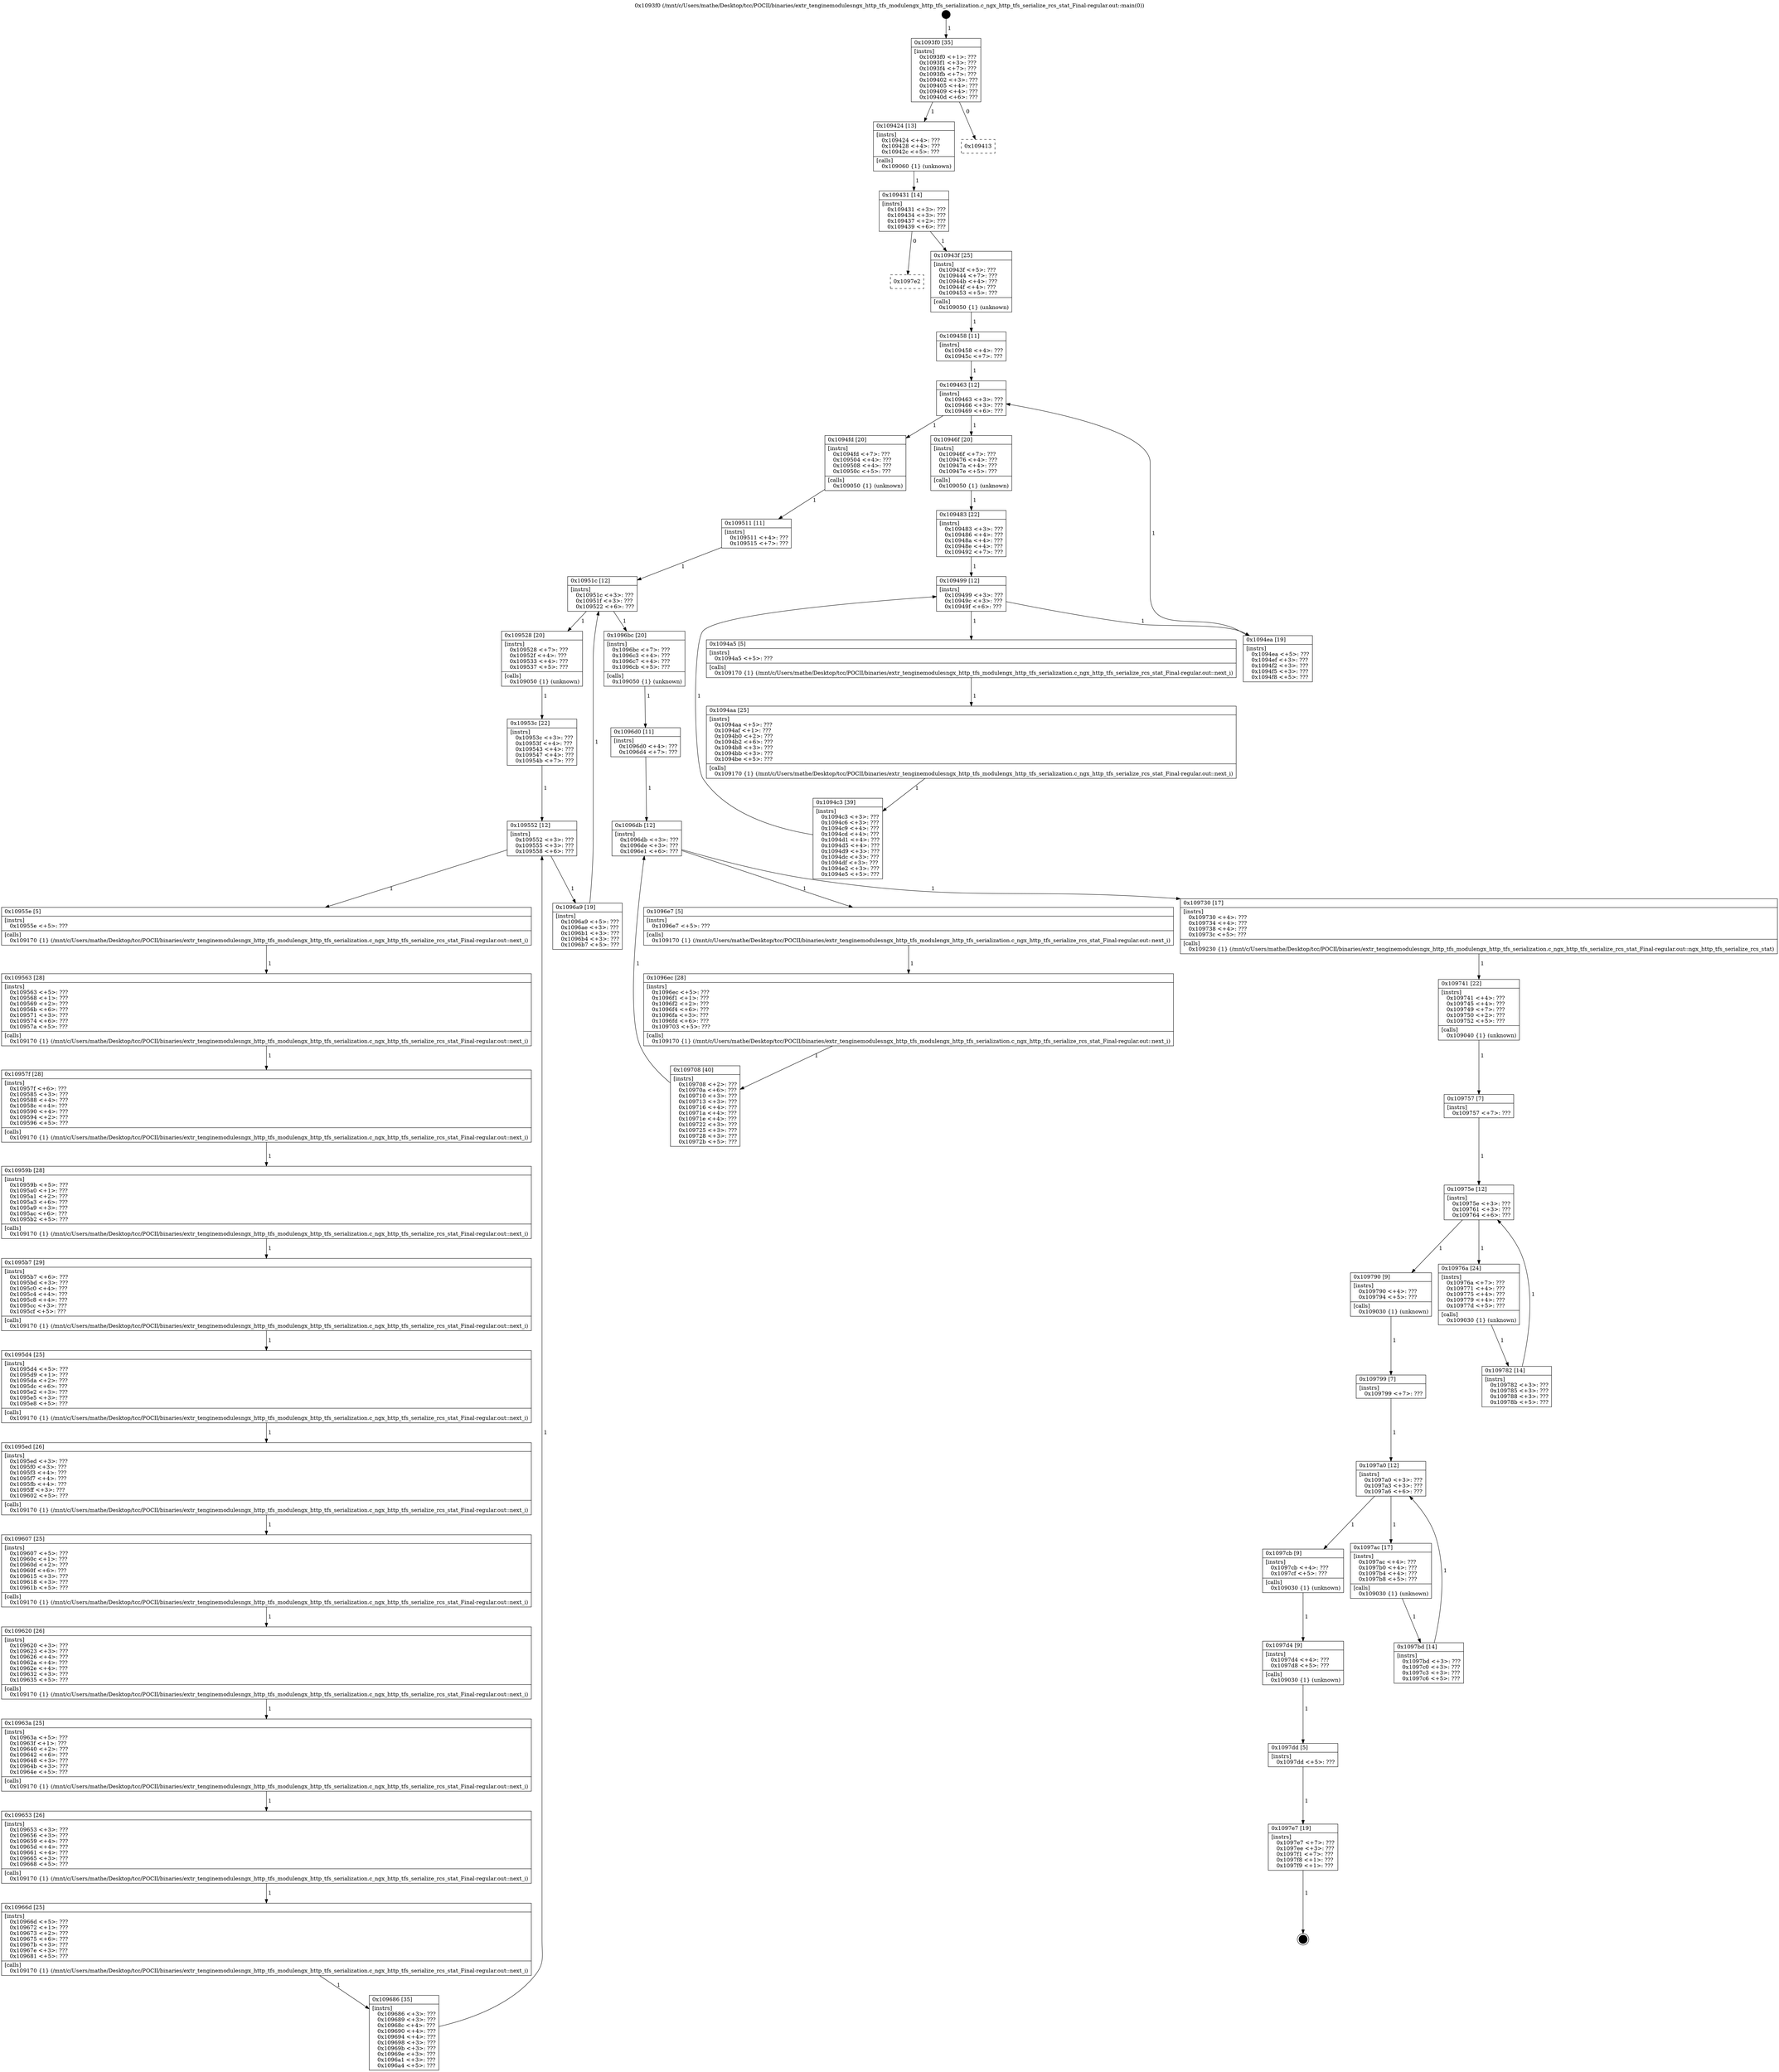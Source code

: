 digraph "0x1093f0" {
  label = "0x1093f0 (/mnt/c/Users/mathe/Desktop/tcc/POCII/binaries/extr_tenginemodulesngx_http_tfs_modulengx_http_tfs_serialization.c_ngx_http_tfs_serialize_rcs_stat_Final-regular.out::main(0))"
  labelloc = "t"
  node[shape=record]

  Entry [label="",width=0.3,height=0.3,shape=circle,fillcolor=black,style=filled]
  "0x1093f0" [label="{
     0x1093f0 [35]\l
     | [instrs]\l
     &nbsp;&nbsp;0x1093f0 \<+1\>: ???\l
     &nbsp;&nbsp;0x1093f1 \<+3\>: ???\l
     &nbsp;&nbsp;0x1093f4 \<+7\>: ???\l
     &nbsp;&nbsp;0x1093fb \<+7\>: ???\l
     &nbsp;&nbsp;0x109402 \<+3\>: ???\l
     &nbsp;&nbsp;0x109405 \<+4\>: ???\l
     &nbsp;&nbsp;0x109409 \<+4\>: ???\l
     &nbsp;&nbsp;0x10940d \<+6\>: ???\l
  }"]
  "0x109424" [label="{
     0x109424 [13]\l
     | [instrs]\l
     &nbsp;&nbsp;0x109424 \<+4\>: ???\l
     &nbsp;&nbsp;0x109428 \<+4\>: ???\l
     &nbsp;&nbsp;0x10942c \<+5\>: ???\l
     | [calls]\l
     &nbsp;&nbsp;0x109060 \{1\} (unknown)\l
  }"]
  "0x109413" [label="{
     0x109413\l
  }", style=dashed]
  "0x109431" [label="{
     0x109431 [14]\l
     | [instrs]\l
     &nbsp;&nbsp;0x109431 \<+3\>: ???\l
     &nbsp;&nbsp;0x109434 \<+3\>: ???\l
     &nbsp;&nbsp;0x109437 \<+2\>: ???\l
     &nbsp;&nbsp;0x109439 \<+6\>: ???\l
  }"]
  "0x1097e2" [label="{
     0x1097e2\l
  }", style=dashed]
  "0x10943f" [label="{
     0x10943f [25]\l
     | [instrs]\l
     &nbsp;&nbsp;0x10943f \<+5\>: ???\l
     &nbsp;&nbsp;0x109444 \<+7\>: ???\l
     &nbsp;&nbsp;0x10944b \<+4\>: ???\l
     &nbsp;&nbsp;0x10944f \<+4\>: ???\l
     &nbsp;&nbsp;0x109453 \<+5\>: ???\l
     | [calls]\l
     &nbsp;&nbsp;0x109050 \{1\} (unknown)\l
  }"]
  Exit [label="",width=0.3,height=0.3,shape=circle,fillcolor=black,style=filled,peripheries=2]
  "0x109463" [label="{
     0x109463 [12]\l
     | [instrs]\l
     &nbsp;&nbsp;0x109463 \<+3\>: ???\l
     &nbsp;&nbsp;0x109466 \<+3\>: ???\l
     &nbsp;&nbsp;0x109469 \<+6\>: ???\l
  }"]
  "0x1094fd" [label="{
     0x1094fd [20]\l
     | [instrs]\l
     &nbsp;&nbsp;0x1094fd \<+7\>: ???\l
     &nbsp;&nbsp;0x109504 \<+4\>: ???\l
     &nbsp;&nbsp;0x109508 \<+4\>: ???\l
     &nbsp;&nbsp;0x10950c \<+5\>: ???\l
     | [calls]\l
     &nbsp;&nbsp;0x109050 \{1\} (unknown)\l
  }"]
  "0x10946f" [label="{
     0x10946f [20]\l
     | [instrs]\l
     &nbsp;&nbsp;0x10946f \<+7\>: ???\l
     &nbsp;&nbsp;0x109476 \<+4\>: ???\l
     &nbsp;&nbsp;0x10947a \<+4\>: ???\l
     &nbsp;&nbsp;0x10947e \<+5\>: ???\l
     | [calls]\l
     &nbsp;&nbsp;0x109050 \{1\} (unknown)\l
  }"]
  "0x109499" [label="{
     0x109499 [12]\l
     | [instrs]\l
     &nbsp;&nbsp;0x109499 \<+3\>: ???\l
     &nbsp;&nbsp;0x10949c \<+3\>: ???\l
     &nbsp;&nbsp;0x10949f \<+6\>: ???\l
  }"]
  "0x1094ea" [label="{
     0x1094ea [19]\l
     | [instrs]\l
     &nbsp;&nbsp;0x1094ea \<+5\>: ???\l
     &nbsp;&nbsp;0x1094ef \<+3\>: ???\l
     &nbsp;&nbsp;0x1094f2 \<+3\>: ???\l
     &nbsp;&nbsp;0x1094f5 \<+3\>: ???\l
     &nbsp;&nbsp;0x1094f8 \<+5\>: ???\l
  }"]
  "0x1094a5" [label="{
     0x1094a5 [5]\l
     | [instrs]\l
     &nbsp;&nbsp;0x1094a5 \<+5\>: ???\l
     | [calls]\l
     &nbsp;&nbsp;0x109170 \{1\} (/mnt/c/Users/mathe/Desktop/tcc/POCII/binaries/extr_tenginemodulesngx_http_tfs_modulengx_http_tfs_serialization.c_ngx_http_tfs_serialize_rcs_stat_Final-regular.out::next_i)\l
  }"]
  "0x1094aa" [label="{
     0x1094aa [25]\l
     | [instrs]\l
     &nbsp;&nbsp;0x1094aa \<+5\>: ???\l
     &nbsp;&nbsp;0x1094af \<+1\>: ???\l
     &nbsp;&nbsp;0x1094b0 \<+2\>: ???\l
     &nbsp;&nbsp;0x1094b2 \<+6\>: ???\l
     &nbsp;&nbsp;0x1094b8 \<+3\>: ???\l
     &nbsp;&nbsp;0x1094bb \<+3\>: ???\l
     &nbsp;&nbsp;0x1094be \<+5\>: ???\l
     | [calls]\l
     &nbsp;&nbsp;0x109170 \{1\} (/mnt/c/Users/mathe/Desktop/tcc/POCII/binaries/extr_tenginemodulesngx_http_tfs_modulengx_http_tfs_serialization.c_ngx_http_tfs_serialize_rcs_stat_Final-regular.out::next_i)\l
  }"]
  "0x1094c3" [label="{
     0x1094c3 [39]\l
     | [instrs]\l
     &nbsp;&nbsp;0x1094c3 \<+3\>: ???\l
     &nbsp;&nbsp;0x1094c6 \<+3\>: ???\l
     &nbsp;&nbsp;0x1094c9 \<+4\>: ???\l
     &nbsp;&nbsp;0x1094cd \<+4\>: ???\l
     &nbsp;&nbsp;0x1094d1 \<+4\>: ???\l
     &nbsp;&nbsp;0x1094d5 \<+4\>: ???\l
     &nbsp;&nbsp;0x1094d9 \<+3\>: ???\l
     &nbsp;&nbsp;0x1094dc \<+3\>: ???\l
     &nbsp;&nbsp;0x1094df \<+3\>: ???\l
     &nbsp;&nbsp;0x1094e2 \<+3\>: ???\l
     &nbsp;&nbsp;0x1094e5 \<+5\>: ???\l
  }"]
  "0x109483" [label="{
     0x109483 [22]\l
     | [instrs]\l
     &nbsp;&nbsp;0x109483 \<+3\>: ???\l
     &nbsp;&nbsp;0x109486 \<+4\>: ???\l
     &nbsp;&nbsp;0x10948a \<+4\>: ???\l
     &nbsp;&nbsp;0x10948e \<+4\>: ???\l
     &nbsp;&nbsp;0x109492 \<+7\>: ???\l
  }"]
  "0x1097e7" [label="{
     0x1097e7 [19]\l
     | [instrs]\l
     &nbsp;&nbsp;0x1097e7 \<+7\>: ???\l
     &nbsp;&nbsp;0x1097ee \<+3\>: ???\l
     &nbsp;&nbsp;0x1097f1 \<+7\>: ???\l
     &nbsp;&nbsp;0x1097f8 \<+1\>: ???\l
     &nbsp;&nbsp;0x1097f9 \<+1\>: ???\l
  }"]
  "0x109458" [label="{
     0x109458 [11]\l
     | [instrs]\l
     &nbsp;&nbsp;0x109458 \<+4\>: ???\l
     &nbsp;&nbsp;0x10945c \<+7\>: ???\l
  }"]
  "0x10951c" [label="{
     0x10951c [12]\l
     | [instrs]\l
     &nbsp;&nbsp;0x10951c \<+3\>: ???\l
     &nbsp;&nbsp;0x10951f \<+3\>: ???\l
     &nbsp;&nbsp;0x109522 \<+6\>: ???\l
  }"]
  "0x1096bc" [label="{
     0x1096bc [20]\l
     | [instrs]\l
     &nbsp;&nbsp;0x1096bc \<+7\>: ???\l
     &nbsp;&nbsp;0x1096c3 \<+4\>: ???\l
     &nbsp;&nbsp;0x1096c7 \<+4\>: ???\l
     &nbsp;&nbsp;0x1096cb \<+5\>: ???\l
     | [calls]\l
     &nbsp;&nbsp;0x109050 \{1\} (unknown)\l
  }"]
  "0x109528" [label="{
     0x109528 [20]\l
     | [instrs]\l
     &nbsp;&nbsp;0x109528 \<+7\>: ???\l
     &nbsp;&nbsp;0x10952f \<+4\>: ???\l
     &nbsp;&nbsp;0x109533 \<+4\>: ???\l
     &nbsp;&nbsp;0x109537 \<+5\>: ???\l
     | [calls]\l
     &nbsp;&nbsp;0x109050 \{1\} (unknown)\l
  }"]
  "0x109552" [label="{
     0x109552 [12]\l
     | [instrs]\l
     &nbsp;&nbsp;0x109552 \<+3\>: ???\l
     &nbsp;&nbsp;0x109555 \<+3\>: ???\l
     &nbsp;&nbsp;0x109558 \<+6\>: ???\l
  }"]
  "0x1096a9" [label="{
     0x1096a9 [19]\l
     | [instrs]\l
     &nbsp;&nbsp;0x1096a9 \<+5\>: ???\l
     &nbsp;&nbsp;0x1096ae \<+3\>: ???\l
     &nbsp;&nbsp;0x1096b1 \<+3\>: ???\l
     &nbsp;&nbsp;0x1096b4 \<+3\>: ???\l
     &nbsp;&nbsp;0x1096b7 \<+5\>: ???\l
  }"]
  "0x10955e" [label="{
     0x10955e [5]\l
     | [instrs]\l
     &nbsp;&nbsp;0x10955e \<+5\>: ???\l
     | [calls]\l
     &nbsp;&nbsp;0x109170 \{1\} (/mnt/c/Users/mathe/Desktop/tcc/POCII/binaries/extr_tenginemodulesngx_http_tfs_modulengx_http_tfs_serialization.c_ngx_http_tfs_serialize_rcs_stat_Final-regular.out::next_i)\l
  }"]
  "0x109563" [label="{
     0x109563 [28]\l
     | [instrs]\l
     &nbsp;&nbsp;0x109563 \<+5\>: ???\l
     &nbsp;&nbsp;0x109568 \<+1\>: ???\l
     &nbsp;&nbsp;0x109569 \<+2\>: ???\l
     &nbsp;&nbsp;0x10956b \<+6\>: ???\l
     &nbsp;&nbsp;0x109571 \<+3\>: ???\l
     &nbsp;&nbsp;0x109574 \<+6\>: ???\l
     &nbsp;&nbsp;0x10957a \<+5\>: ???\l
     | [calls]\l
     &nbsp;&nbsp;0x109170 \{1\} (/mnt/c/Users/mathe/Desktop/tcc/POCII/binaries/extr_tenginemodulesngx_http_tfs_modulengx_http_tfs_serialization.c_ngx_http_tfs_serialize_rcs_stat_Final-regular.out::next_i)\l
  }"]
  "0x10957f" [label="{
     0x10957f [28]\l
     | [instrs]\l
     &nbsp;&nbsp;0x10957f \<+6\>: ???\l
     &nbsp;&nbsp;0x109585 \<+3\>: ???\l
     &nbsp;&nbsp;0x109588 \<+4\>: ???\l
     &nbsp;&nbsp;0x10958c \<+4\>: ???\l
     &nbsp;&nbsp;0x109590 \<+4\>: ???\l
     &nbsp;&nbsp;0x109594 \<+2\>: ???\l
     &nbsp;&nbsp;0x109596 \<+5\>: ???\l
     | [calls]\l
     &nbsp;&nbsp;0x109170 \{1\} (/mnt/c/Users/mathe/Desktop/tcc/POCII/binaries/extr_tenginemodulesngx_http_tfs_modulengx_http_tfs_serialization.c_ngx_http_tfs_serialize_rcs_stat_Final-regular.out::next_i)\l
  }"]
  "0x10959b" [label="{
     0x10959b [28]\l
     | [instrs]\l
     &nbsp;&nbsp;0x10959b \<+5\>: ???\l
     &nbsp;&nbsp;0x1095a0 \<+1\>: ???\l
     &nbsp;&nbsp;0x1095a1 \<+2\>: ???\l
     &nbsp;&nbsp;0x1095a3 \<+6\>: ???\l
     &nbsp;&nbsp;0x1095a9 \<+3\>: ???\l
     &nbsp;&nbsp;0x1095ac \<+6\>: ???\l
     &nbsp;&nbsp;0x1095b2 \<+5\>: ???\l
     | [calls]\l
     &nbsp;&nbsp;0x109170 \{1\} (/mnt/c/Users/mathe/Desktop/tcc/POCII/binaries/extr_tenginemodulesngx_http_tfs_modulengx_http_tfs_serialization.c_ngx_http_tfs_serialize_rcs_stat_Final-regular.out::next_i)\l
  }"]
  "0x1095b7" [label="{
     0x1095b7 [29]\l
     | [instrs]\l
     &nbsp;&nbsp;0x1095b7 \<+6\>: ???\l
     &nbsp;&nbsp;0x1095bd \<+3\>: ???\l
     &nbsp;&nbsp;0x1095c0 \<+4\>: ???\l
     &nbsp;&nbsp;0x1095c4 \<+4\>: ???\l
     &nbsp;&nbsp;0x1095c8 \<+4\>: ???\l
     &nbsp;&nbsp;0x1095cc \<+3\>: ???\l
     &nbsp;&nbsp;0x1095cf \<+5\>: ???\l
     | [calls]\l
     &nbsp;&nbsp;0x109170 \{1\} (/mnt/c/Users/mathe/Desktop/tcc/POCII/binaries/extr_tenginemodulesngx_http_tfs_modulengx_http_tfs_serialization.c_ngx_http_tfs_serialize_rcs_stat_Final-regular.out::next_i)\l
  }"]
  "0x1095d4" [label="{
     0x1095d4 [25]\l
     | [instrs]\l
     &nbsp;&nbsp;0x1095d4 \<+5\>: ???\l
     &nbsp;&nbsp;0x1095d9 \<+1\>: ???\l
     &nbsp;&nbsp;0x1095da \<+2\>: ???\l
     &nbsp;&nbsp;0x1095dc \<+6\>: ???\l
     &nbsp;&nbsp;0x1095e2 \<+3\>: ???\l
     &nbsp;&nbsp;0x1095e5 \<+3\>: ???\l
     &nbsp;&nbsp;0x1095e8 \<+5\>: ???\l
     | [calls]\l
     &nbsp;&nbsp;0x109170 \{1\} (/mnt/c/Users/mathe/Desktop/tcc/POCII/binaries/extr_tenginemodulesngx_http_tfs_modulengx_http_tfs_serialization.c_ngx_http_tfs_serialize_rcs_stat_Final-regular.out::next_i)\l
  }"]
  "0x1095ed" [label="{
     0x1095ed [26]\l
     | [instrs]\l
     &nbsp;&nbsp;0x1095ed \<+3\>: ???\l
     &nbsp;&nbsp;0x1095f0 \<+3\>: ???\l
     &nbsp;&nbsp;0x1095f3 \<+4\>: ???\l
     &nbsp;&nbsp;0x1095f7 \<+4\>: ???\l
     &nbsp;&nbsp;0x1095fb \<+4\>: ???\l
     &nbsp;&nbsp;0x1095ff \<+3\>: ???\l
     &nbsp;&nbsp;0x109602 \<+5\>: ???\l
     | [calls]\l
     &nbsp;&nbsp;0x109170 \{1\} (/mnt/c/Users/mathe/Desktop/tcc/POCII/binaries/extr_tenginemodulesngx_http_tfs_modulengx_http_tfs_serialization.c_ngx_http_tfs_serialize_rcs_stat_Final-regular.out::next_i)\l
  }"]
  "0x109607" [label="{
     0x109607 [25]\l
     | [instrs]\l
     &nbsp;&nbsp;0x109607 \<+5\>: ???\l
     &nbsp;&nbsp;0x10960c \<+1\>: ???\l
     &nbsp;&nbsp;0x10960d \<+2\>: ???\l
     &nbsp;&nbsp;0x10960f \<+6\>: ???\l
     &nbsp;&nbsp;0x109615 \<+3\>: ???\l
     &nbsp;&nbsp;0x109618 \<+3\>: ???\l
     &nbsp;&nbsp;0x10961b \<+5\>: ???\l
     | [calls]\l
     &nbsp;&nbsp;0x109170 \{1\} (/mnt/c/Users/mathe/Desktop/tcc/POCII/binaries/extr_tenginemodulesngx_http_tfs_modulengx_http_tfs_serialization.c_ngx_http_tfs_serialize_rcs_stat_Final-regular.out::next_i)\l
  }"]
  "0x109620" [label="{
     0x109620 [26]\l
     | [instrs]\l
     &nbsp;&nbsp;0x109620 \<+3\>: ???\l
     &nbsp;&nbsp;0x109623 \<+3\>: ???\l
     &nbsp;&nbsp;0x109626 \<+4\>: ???\l
     &nbsp;&nbsp;0x10962a \<+4\>: ???\l
     &nbsp;&nbsp;0x10962e \<+4\>: ???\l
     &nbsp;&nbsp;0x109632 \<+3\>: ???\l
     &nbsp;&nbsp;0x109635 \<+5\>: ???\l
     | [calls]\l
     &nbsp;&nbsp;0x109170 \{1\} (/mnt/c/Users/mathe/Desktop/tcc/POCII/binaries/extr_tenginemodulesngx_http_tfs_modulengx_http_tfs_serialization.c_ngx_http_tfs_serialize_rcs_stat_Final-regular.out::next_i)\l
  }"]
  "0x10963a" [label="{
     0x10963a [25]\l
     | [instrs]\l
     &nbsp;&nbsp;0x10963a \<+5\>: ???\l
     &nbsp;&nbsp;0x10963f \<+1\>: ???\l
     &nbsp;&nbsp;0x109640 \<+2\>: ???\l
     &nbsp;&nbsp;0x109642 \<+6\>: ???\l
     &nbsp;&nbsp;0x109648 \<+3\>: ???\l
     &nbsp;&nbsp;0x10964b \<+3\>: ???\l
     &nbsp;&nbsp;0x10964e \<+5\>: ???\l
     | [calls]\l
     &nbsp;&nbsp;0x109170 \{1\} (/mnt/c/Users/mathe/Desktop/tcc/POCII/binaries/extr_tenginemodulesngx_http_tfs_modulengx_http_tfs_serialization.c_ngx_http_tfs_serialize_rcs_stat_Final-regular.out::next_i)\l
  }"]
  "0x109653" [label="{
     0x109653 [26]\l
     | [instrs]\l
     &nbsp;&nbsp;0x109653 \<+3\>: ???\l
     &nbsp;&nbsp;0x109656 \<+3\>: ???\l
     &nbsp;&nbsp;0x109659 \<+4\>: ???\l
     &nbsp;&nbsp;0x10965d \<+4\>: ???\l
     &nbsp;&nbsp;0x109661 \<+4\>: ???\l
     &nbsp;&nbsp;0x109665 \<+3\>: ???\l
     &nbsp;&nbsp;0x109668 \<+5\>: ???\l
     | [calls]\l
     &nbsp;&nbsp;0x109170 \{1\} (/mnt/c/Users/mathe/Desktop/tcc/POCII/binaries/extr_tenginemodulesngx_http_tfs_modulengx_http_tfs_serialization.c_ngx_http_tfs_serialize_rcs_stat_Final-regular.out::next_i)\l
  }"]
  "0x10966d" [label="{
     0x10966d [25]\l
     | [instrs]\l
     &nbsp;&nbsp;0x10966d \<+5\>: ???\l
     &nbsp;&nbsp;0x109672 \<+1\>: ???\l
     &nbsp;&nbsp;0x109673 \<+2\>: ???\l
     &nbsp;&nbsp;0x109675 \<+6\>: ???\l
     &nbsp;&nbsp;0x10967b \<+3\>: ???\l
     &nbsp;&nbsp;0x10967e \<+3\>: ???\l
     &nbsp;&nbsp;0x109681 \<+5\>: ???\l
     | [calls]\l
     &nbsp;&nbsp;0x109170 \{1\} (/mnt/c/Users/mathe/Desktop/tcc/POCII/binaries/extr_tenginemodulesngx_http_tfs_modulengx_http_tfs_serialization.c_ngx_http_tfs_serialize_rcs_stat_Final-regular.out::next_i)\l
  }"]
  "0x109686" [label="{
     0x109686 [35]\l
     | [instrs]\l
     &nbsp;&nbsp;0x109686 \<+3\>: ???\l
     &nbsp;&nbsp;0x109689 \<+3\>: ???\l
     &nbsp;&nbsp;0x10968c \<+4\>: ???\l
     &nbsp;&nbsp;0x109690 \<+4\>: ???\l
     &nbsp;&nbsp;0x109694 \<+4\>: ???\l
     &nbsp;&nbsp;0x109698 \<+3\>: ???\l
     &nbsp;&nbsp;0x10969b \<+3\>: ???\l
     &nbsp;&nbsp;0x10969e \<+3\>: ???\l
     &nbsp;&nbsp;0x1096a1 \<+3\>: ???\l
     &nbsp;&nbsp;0x1096a4 \<+5\>: ???\l
  }"]
  "0x10953c" [label="{
     0x10953c [22]\l
     | [instrs]\l
     &nbsp;&nbsp;0x10953c \<+3\>: ???\l
     &nbsp;&nbsp;0x10953f \<+4\>: ???\l
     &nbsp;&nbsp;0x109543 \<+4\>: ???\l
     &nbsp;&nbsp;0x109547 \<+4\>: ???\l
     &nbsp;&nbsp;0x10954b \<+7\>: ???\l
  }"]
  "0x1097dd" [label="{
     0x1097dd [5]\l
     | [instrs]\l
     &nbsp;&nbsp;0x1097dd \<+5\>: ???\l
  }"]
  "0x109511" [label="{
     0x109511 [11]\l
     | [instrs]\l
     &nbsp;&nbsp;0x109511 \<+4\>: ???\l
     &nbsp;&nbsp;0x109515 \<+7\>: ???\l
  }"]
  "0x1096db" [label="{
     0x1096db [12]\l
     | [instrs]\l
     &nbsp;&nbsp;0x1096db \<+3\>: ???\l
     &nbsp;&nbsp;0x1096de \<+3\>: ???\l
     &nbsp;&nbsp;0x1096e1 \<+6\>: ???\l
  }"]
  "0x109730" [label="{
     0x109730 [17]\l
     | [instrs]\l
     &nbsp;&nbsp;0x109730 \<+4\>: ???\l
     &nbsp;&nbsp;0x109734 \<+4\>: ???\l
     &nbsp;&nbsp;0x109738 \<+4\>: ???\l
     &nbsp;&nbsp;0x10973c \<+5\>: ???\l
     | [calls]\l
     &nbsp;&nbsp;0x109230 \{1\} (/mnt/c/Users/mathe/Desktop/tcc/POCII/binaries/extr_tenginemodulesngx_http_tfs_modulengx_http_tfs_serialization.c_ngx_http_tfs_serialize_rcs_stat_Final-regular.out::ngx_http_tfs_serialize_rcs_stat)\l
  }"]
  "0x1096e7" [label="{
     0x1096e7 [5]\l
     | [instrs]\l
     &nbsp;&nbsp;0x1096e7 \<+5\>: ???\l
     | [calls]\l
     &nbsp;&nbsp;0x109170 \{1\} (/mnt/c/Users/mathe/Desktop/tcc/POCII/binaries/extr_tenginemodulesngx_http_tfs_modulengx_http_tfs_serialization.c_ngx_http_tfs_serialize_rcs_stat_Final-regular.out::next_i)\l
  }"]
  "0x1096ec" [label="{
     0x1096ec [28]\l
     | [instrs]\l
     &nbsp;&nbsp;0x1096ec \<+5\>: ???\l
     &nbsp;&nbsp;0x1096f1 \<+1\>: ???\l
     &nbsp;&nbsp;0x1096f2 \<+2\>: ???\l
     &nbsp;&nbsp;0x1096f4 \<+6\>: ???\l
     &nbsp;&nbsp;0x1096fa \<+3\>: ???\l
     &nbsp;&nbsp;0x1096fd \<+6\>: ???\l
     &nbsp;&nbsp;0x109703 \<+5\>: ???\l
     | [calls]\l
     &nbsp;&nbsp;0x109170 \{1\} (/mnt/c/Users/mathe/Desktop/tcc/POCII/binaries/extr_tenginemodulesngx_http_tfs_modulengx_http_tfs_serialization.c_ngx_http_tfs_serialize_rcs_stat_Final-regular.out::next_i)\l
  }"]
  "0x109708" [label="{
     0x109708 [40]\l
     | [instrs]\l
     &nbsp;&nbsp;0x109708 \<+2\>: ???\l
     &nbsp;&nbsp;0x10970a \<+6\>: ???\l
     &nbsp;&nbsp;0x109710 \<+3\>: ???\l
     &nbsp;&nbsp;0x109713 \<+3\>: ???\l
     &nbsp;&nbsp;0x109716 \<+4\>: ???\l
     &nbsp;&nbsp;0x10971a \<+4\>: ???\l
     &nbsp;&nbsp;0x10971e \<+4\>: ???\l
     &nbsp;&nbsp;0x109722 \<+3\>: ???\l
     &nbsp;&nbsp;0x109725 \<+3\>: ???\l
     &nbsp;&nbsp;0x109728 \<+3\>: ???\l
     &nbsp;&nbsp;0x10972b \<+5\>: ???\l
  }"]
  "0x1096d0" [label="{
     0x1096d0 [11]\l
     | [instrs]\l
     &nbsp;&nbsp;0x1096d0 \<+4\>: ???\l
     &nbsp;&nbsp;0x1096d4 \<+7\>: ???\l
  }"]
  "0x109741" [label="{
     0x109741 [22]\l
     | [instrs]\l
     &nbsp;&nbsp;0x109741 \<+4\>: ???\l
     &nbsp;&nbsp;0x109745 \<+4\>: ???\l
     &nbsp;&nbsp;0x109749 \<+7\>: ???\l
     &nbsp;&nbsp;0x109750 \<+2\>: ???\l
     &nbsp;&nbsp;0x109752 \<+5\>: ???\l
     | [calls]\l
     &nbsp;&nbsp;0x109040 \{1\} (unknown)\l
  }"]
  "0x10975e" [label="{
     0x10975e [12]\l
     | [instrs]\l
     &nbsp;&nbsp;0x10975e \<+3\>: ???\l
     &nbsp;&nbsp;0x109761 \<+3\>: ???\l
     &nbsp;&nbsp;0x109764 \<+6\>: ???\l
  }"]
  "0x109790" [label="{
     0x109790 [9]\l
     | [instrs]\l
     &nbsp;&nbsp;0x109790 \<+4\>: ???\l
     &nbsp;&nbsp;0x109794 \<+5\>: ???\l
     | [calls]\l
     &nbsp;&nbsp;0x109030 \{1\} (unknown)\l
  }"]
  "0x10976a" [label="{
     0x10976a [24]\l
     | [instrs]\l
     &nbsp;&nbsp;0x10976a \<+7\>: ???\l
     &nbsp;&nbsp;0x109771 \<+4\>: ???\l
     &nbsp;&nbsp;0x109775 \<+4\>: ???\l
     &nbsp;&nbsp;0x109779 \<+4\>: ???\l
     &nbsp;&nbsp;0x10977d \<+5\>: ???\l
     | [calls]\l
     &nbsp;&nbsp;0x109030 \{1\} (unknown)\l
  }"]
  "0x109782" [label="{
     0x109782 [14]\l
     | [instrs]\l
     &nbsp;&nbsp;0x109782 \<+3\>: ???\l
     &nbsp;&nbsp;0x109785 \<+3\>: ???\l
     &nbsp;&nbsp;0x109788 \<+3\>: ???\l
     &nbsp;&nbsp;0x10978b \<+5\>: ???\l
  }"]
  "0x109757" [label="{
     0x109757 [7]\l
     | [instrs]\l
     &nbsp;&nbsp;0x109757 \<+7\>: ???\l
  }"]
  "0x1097a0" [label="{
     0x1097a0 [12]\l
     | [instrs]\l
     &nbsp;&nbsp;0x1097a0 \<+3\>: ???\l
     &nbsp;&nbsp;0x1097a3 \<+3\>: ???\l
     &nbsp;&nbsp;0x1097a6 \<+6\>: ???\l
  }"]
  "0x1097cb" [label="{
     0x1097cb [9]\l
     | [instrs]\l
     &nbsp;&nbsp;0x1097cb \<+4\>: ???\l
     &nbsp;&nbsp;0x1097cf \<+5\>: ???\l
     | [calls]\l
     &nbsp;&nbsp;0x109030 \{1\} (unknown)\l
  }"]
  "0x1097ac" [label="{
     0x1097ac [17]\l
     | [instrs]\l
     &nbsp;&nbsp;0x1097ac \<+4\>: ???\l
     &nbsp;&nbsp;0x1097b0 \<+4\>: ???\l
     &nbsp;&nbsp;0x1097b4 \<+4\>: ???\l
     &nbsp;&nbsp;0x1097b8 \<+5\>: ???\l
     | [calls]\l
     &nbsp;&nbsp;0x109030 \{1\} (unknown)\l
  }"]
  "0x1097bd" [label="{
     0x1097bd [14]\l
     | [instrs]\l
     &nbsp;&nbsp;0x1097bd \<+3\>: ???\l
     &nbsp;&nbsp;0x1097c0 \<+3\>: ???\l
     &nbsp;&nbsp;0x1097c3 \<+3\>: ???\l
     &nbsp;&nbsp;0x1097c6 \<+5\>: ???\l
  }"]
  "0x109799" [label="{
     0x109799 [7]\l
     | [instrs]\l
     &nbsp;&nbsp;0x109799 \<+7\>: ???\l
  }"]
  "0x1097d4" [label="{
     0x1097d4 [9]\l
     | [instrs]\l
     &nbsp;&nbsp;0x1097d4 \<+4\>: ???\l
     &nbsp;&nbsp;0x1097d8 \<+5\>: ???\l
     | [calls]\l
     &nbsp;&nbsp;0x109030 \{1\} (unknown)\l
  }"]
  Entry -> "0x1093f0" [label=" 1"]
  "0x1093f0" -> "0x109424" [label=" 1"]
  "0x1093f0" -> "0x109413" [label=" 0"]
  "0x109424" -> "0x109431" [label=" 1"]
  "0x109431" -> "0x1097e2" [label=" 0"]
  "0x109431" -> "0x10943f" [label=" 1"]
  "0x1097e7" -> Exit [label=" 1"]
  "0x10943f" -> "0x109458" [label=" 1"]
  "0x109463" -> "0x1094fd" [label=" 1"]
  "0x109463" -> "0x10946f" [label=" 1"]
  "0x10946f" -> "0x109483" [label=" 1"]
  "0x109499" -> "0x1094ea" [label=" 1"]
  "0x109499" -> "0x1094a5" [label=" 1"]
  "0x1094a5" -> "0x1094aa" [label=" 1"]
  "0x1094aa" -> "0x1094c3" [label=" 1"]
  "0x109483" -> "0x109499" [label=" 1"]
  "0x1094c3" -> "0x109499" [label=" 1"]
  "0x1097dd" -> "0x1097e7" [label=" 1"]
  "0x109458" -> "0x109463" [label=" 1"]
  "0x1094ea" -> "0x109463" [label=" 1"]
  "0x1094fd" -> "0x109511" [label=" 1"]
  "0x10951c" -> "0x1096bc" [label=" 1"]
  "0x10951c" -> "0x109528" [label=" 1"]
  "0x109528" -> "0x10953c" [label=" 1"]
  "0x109552" -> "0x1096a9" [label=" 1"]
  "0x109552" -> "0x10955e" [label=" 1"]
  "0x10955e" -> "0x109563" [label=" 1"]
  "0x109563" -> "0x10957f" [label=" 1"]
  "0x10957f" -> "0x10959b" [label=" 1"]
  "0x10959b" -> "0x1095b7" [label=" 1"]
  "0x1095b7" -> "0x1095d4" [label=" 1"]
  "0x1095d4" -> "0x1095ed" [label=" 1"]
  "0x1095ed" -> "0x109607" [label=" 1"]
  "0x109607" -> "0x109620" [label=" 1"]
  "0x109620" -> "0x10963a" [label=" 1"]
  "0x10963a" -> "0x109653" [label=" 1"]
  "0x109653" -> "0x10966d" [label=" 1"]
  "0x10966d" -> "0x109686" [label=" 1"]
  "0x10953c" -> "0x109552" [label=" 1"]
  "0x109686" -> "0x109552" [label=" 1"]
  "0x1097d4" -> "0x1097dd" [label=" 1"]
  "0x109511" -> "0x10951c" [label=" 1"]
  "0x1096a9" -> "0x10951c" [label=" 1"]
  "0x1096bc" -> "0x1096d0" [label=" 1"]
  "0x1096db" -> "0x109730" [label=" 1"]
  "0x1096db" -> "0x1096e7" [label=" 1"]
  "0x1096e7" -> "0x1096ec" [label=" 1"]
  "0x1096ec" -> "0x109708" [label=" 1"]
  "0x1096d0" -> "0x1096db" [label=" 1"]
  "0x109708" -> "0x1096db" [label=" 1"]
  "0x109730" -> "0x109741" [label=" 1"]
  "0x109741" -> "0x109757" [label=" 1"]
  "0x10975e" -> "0x109790" [label=" 1"]
  "0x10975e" -> "0x10976a" [label=" 1"]
  "0x10976a" -> "0x109782" [label=" 1"]
  "0x109757" -> "0x10975e" [label=" 1"]
  "0x109782" -> "0x10975e" [label=" 1"]
  "0x109790" -> "0x109799" [label=" 1"]
  "0x1097a0" -> "0x1097cb" [label=" 1"]
  "0x1097a0" -> "0x1097ac" [label=" 1"]
  "0x1097ac" -> "0x1097bd" [label=" 1"]
  "0x109799" -> "0x1097a0" [label=" 1"]
  "0x1097bd" -> "0x1097a0" [label=" 1"]
  "0x1097cb" -> "0x1097d4" [label=" 1"]
}
